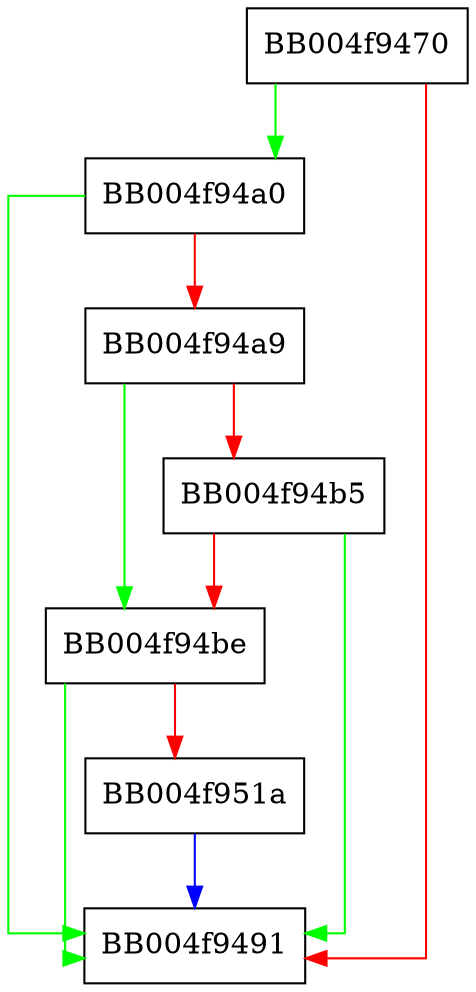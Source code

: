 digraph ch_get_qlog_cb {
  node [shape="box"];
  graph [splines=ortho];
  BB004f9470 -> BB004f94a0 [color="green"];
  BB004f9470 -> BB004f9491 [color="red"];
  BB004f94a0 -> BB004f9491 [color="green"];
  BB004f94a0 -> BB004f94a9 [color="red"];
  BB004f94a9 -> BB004f94be [color="green"];
  BB004f94a9 -> BB004f94b5 [color="red"];
  BB004f94b5 -> BB004f9491 [color="green"];
  BB004f94b5 -> BB004f94be [color="red"];
  BB004f94be -> BB004f9491 [color="green"];
  BB004f94be -> BB004f951a [color="red"];
  BB004f951a -> BB004f9491 [color="blue"];
}